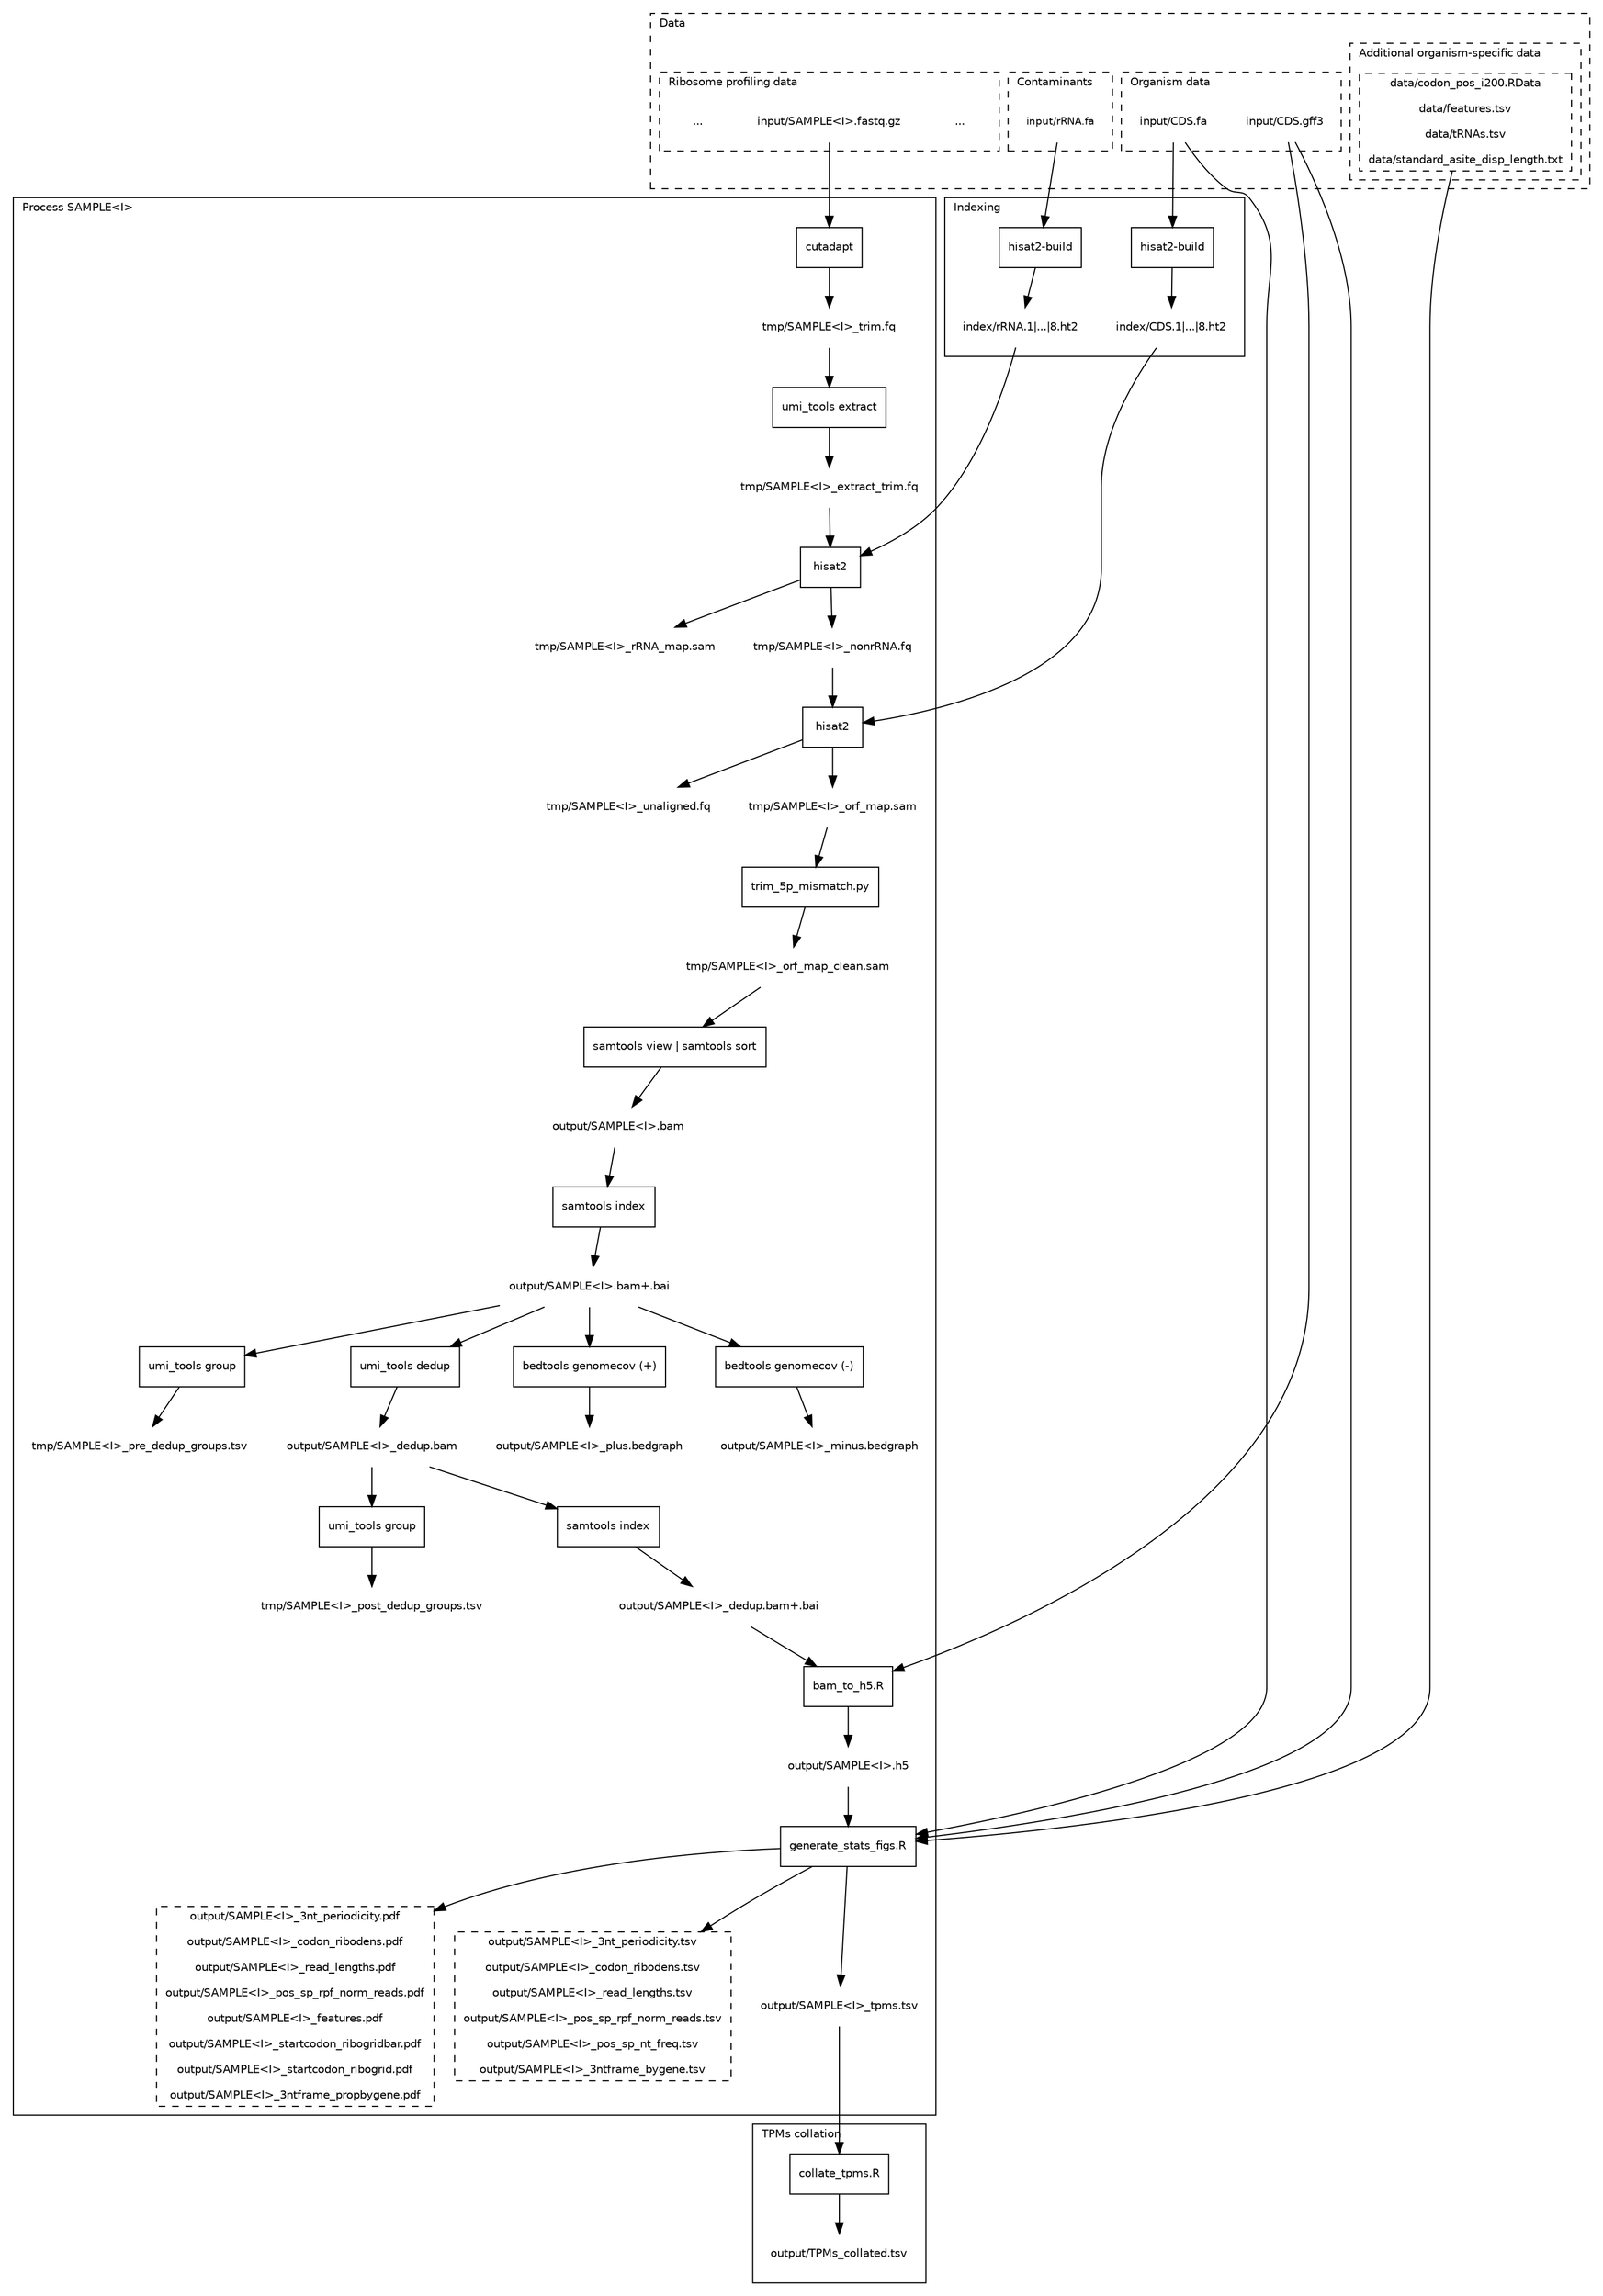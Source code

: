 digraph G {
  graph [ fontname=Helvetica, fontsize=10, compound=true ]
  node [ fontname=Helvetica, fontsize=10 ]
  edge [ fontname=Helvetica, fontsize=10 ]

  subgraph cluster_data {
    label = "Data"
    labeljust = "l"
    style = dashed

    subgraph cluster_organism {
      label = "Organism data"
      labeljust = "l"
      style = dashed

      "input/CDS.fa"  [shape=plaintext]
      "input/CDS.gff3" [shape=plaintext]
    }

    subgraph cluster_contaminants {
      label = "Contaminants"
      labeljust = "l"
      style = dashed
     "input/rRNA.fa"  [shape=plaintext, fontsize=9]
    }

    subgraph cluster_additional_organism {
      label = "Additional organism-specific data"
      labeljust = "l"
      style = dashed

      data [label="data/codon_pos_i200.RData\n
data/features.tsv\n
data/tRNAs.tsv\n
data/standard_asite_disp_length.txt"] [shape=box, style=dashed]
    }

    subgraph cluster_ribosome {
      label = "Ribosome profiling data"
      labeljust = "l"
      style = dashed

      ribosome_data0toI [label="..."] [shape=plaintext]
      "input/SAMPLE<I>.fastq.gz" [shape=plaintext]
      ribosome_dataItoN [label="..."] [shape=plaintext]
    }
  }
  
  subgraph cluster_indexing {
    label = "Indexing"
    labeljust = "l"

    h2build1 [label="hisat2-build"] [shape=box]
    h2build2 [label="hisat2-build"] [shape=box]

    "index/rRNA.1|...|8.ht2" [shape=plaintext]
    "index/CDS.1|...|8.ht2" [shape=plaintext]

    "input/rRNA.fa" -> h2build1 -> "index/rRNA.1|...|8.ht2"
    "input/CDS.fa" -> h2build2 -> "index/CDS.1|...|8.ht2"
  }

  subgraph cluster_per_sample_processing {
    label = "Process SAMPLE<I>"
    labeljust = "l"

    cut [label="cutadapt"] [shape=box]
    umi_extract [label="umi_tools extract"] [shape=box]
    h21 [label="hisat2"] [shape=box]
    h22 [label="hisat2"] [shape=box]
    samindex [label="samtools index"] [shape=box]
    samview [label="samtools view | samtools sort"] [shape=box]
    umi_pre_group [label="umi_tools group"] [shape=box]
    umi_dedup [label="umi_tools dedup"] [shape=box]
    umi_post_group [label="umi_tools group"] [shape=box]
    samindex_dedup [label="samtools index"] [shape=box]
    trim [label="trim_5p_mismatch.py"] [shape=box]
    bedplus [label="bedtools genomecov (+)"] [shape=box]
    bedminus [label="bedtools genomecov (-)"] [shape=box]
    bam2h5 [label="bam_to_h5.R"] [shape=box]
    statsfigs [label="generate_stats_figs.R"] [shape=box]

    "tmp/SAMPLE<I>_trim.fq" [shape=plaintext]
    "tmp/SAMPLE<I>_extract_trim.fq" [shape=plaintext]
    "tmp/SAMPLE<I>_rRNA_map.sam" [shape=plaintext]
    "tmp/SAMPLE<I>_nonrRNA.fq" [shape=plaintext]
    "tmp/SAMPLE<I>_unaligned.fq" [shape=plaintext]
    "tmp/SAMPLE<I>_orf_map.sam" [shape=plaintext]
    "tmp/SAMPLE<I>_orf_map_clean.sam" [shape=plaintext]
    "tmp/SAMPLE<I>_pre_dedup_groups.tsv" [shape=plaintext]
    "tmp/SAMPLE<I>_post_dedup_groups.tsv" [shape=plaintext]
    "output/SAMPLE<I>.bam" [shape=plaintext]
    "output/SAMPLE<I>.bam+.bai" [shape=plaintext]
    "output/SAMPLE<I>_plus.bedgraph" [shape=plaintext]
    "output/SAMPLE<I>_minus.bedgraph" [shape=plaintext]
    "output/SAMPLE<I>_dedup.bam" [shape=plaintext]
    "output/SAMPLE<I>_dedup.bam+.bai" [shape=plaintext]
    "output/SAMPLE<I>.h5" [shape=plaintext]

    pdfs [label="output/SAMPLE<I>_3nt_periodicity.pdf\n
output/SAMPLE<I>_codon_ribodens.pdf\n
output/SAMPLE<I>_read_lengths.pdf\n
output/SAMPLE<I>_pos_sp_rpf_norm_reads.pdf\n
output/SAMPLE<I>_features.pdf\n
output/SAMPLE<I>_startcodon_ribogridbar.pdf\n
output/SAMPLE<I>_startcodon_ribogrid.pdf\n
output/SAMPLE<I>_3ntframe_propbygene.pdf
"] [shape=box, style=dashed]

    tsvs [label="output/SAMPLE<I>_3nt_periodicity.tsv\n
output/SAMPLE<I>_codon_ribodens.tsv\n
output/SAMPLE<I>_read_lengths.tsv\n
output/SAMPLE<I>_pos_sp_rpf_norm_reads.tsv\n
output/SAMPLE<I>_pos_sp_nt_freq.tsv\n
output/SAMPLE<I>_3ntframe_bygene.tsv
"] [shape=box, style=dashed]

    "output/SAMPLE<I>_tpms.tsv" [shape=plaintext]
    "input/SAMPLE<I>.fastq.gz" -> cut -> "tmp/SAMPLE<I>_trim.fq"
    "tmp/SAMPLE<I>_trim.fq" -> umi_extract -> "tmp/SAMPLE<I>_extract_trim.fq"
    "tmp/SAMPLE<I>_extract_trim.fq" -> h21
    "index/rRNA.1|...|8.ht2" -> h21
    h21 -> "tmp/SAMPLE<I>_rRNA_map.sam"
    h21 -> "tmp/SAMPLE<I>_nonrRNA.fq"

    "index/CDS.1|...|8.ht2" -> h22
    "tmp/SAMPLE<I>_nonrRNA.fq" -> h22
    h22 -> "tmp/SAMPLE<I>_unaligned.fq"
    h22 -> "tmp/SAMPLE<I>_orf_map.sam"

    "tmp/SAMPLE<I>_orf_map.sam" -> trim -> "tmp/SAMPLE<I>_orf_map_clean.sam"
    "tmp/SAMPLE<I>_orf_map_clean.sam" -> samview -> "output/SAMPLE<I>.bam"
    "output/SAMPLE<I>.bam" -> samindex
    samindex -> "output/SAMPLE<I>.bam+.bai"

    "output/SAMPLE<I>.bam+.bai" -> bedplus -> "output/SAMPLE<I>_plus.bedgraph"
    "output/SAMPLE<I>.bam+.bai" -> bedminus -> "output/SAMPLE<I>_minus.bedgraph"

    "output/SAMPLE<I>.bam+.bai" -> umi_pre_group -> "tmp/SAMPLE<I>_pre_dedup_groups.tsv"
    "output/SAMPLE<I>.bam+.bai" -> umi_dedup -> "output/SAMPLE<I>_dedup.bam"
    "output/SAMPLE<I>_dedup.bam" -> umi_post_group -> "tmp/SAMPLE<I>_post_dedup_groups.tsv"

    "output/SAMPLE<I>_dedup.bam" -> samindex_dedup -> "output/SAMPLE<I>_dedup.bam+.bai"  
    "output/SAMPLE<I>_dedup.bam+.bai" -> bam2h5
    "input/CDS.gff3" -> bam2h5
    bam2h5 -> "output/SAMPLE<I>.h5"

    "output/SAMPLE<I>.h5" -> statsfigs
    "input/CDS.fa" -> statsfigs
    "input/CDS.gff3" -> statsfigs
    data -> statsfigs

    statsfigs -> pdfs
    statsfigs -> tsvs
    statsfigs -> "output/SAMPLE<I>_tpms.tsv"
  }

  subgraph cluster_tpms_collation {
    label = "TPMs collation"
    labeljust = "l"

    collate [label="collate_tpms.R"] [shape=box]

    "output/TPMs_collated.tsv" [shape=plaintext]

    "output/SAMPLE<I>_tpms.tsv" -> collate
    collate -> "output/TPMs_collated.tsv"
  }
}
